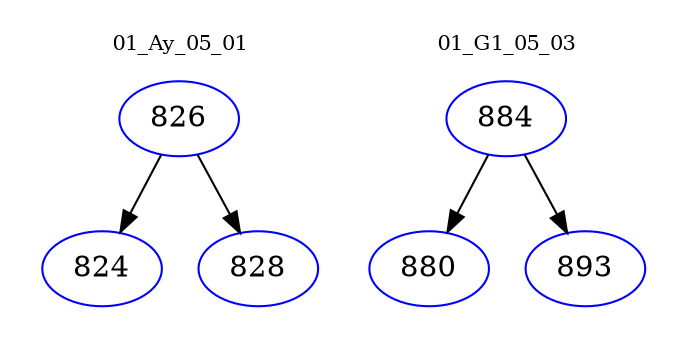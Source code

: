 digraph{
subgraph cluster_0 {
color = white
label = "01_Ay_05_01";
fontsize=10;
T0_826 [label="826", color="blue"]
T0_826 -> T0_824 [color="black"]
T0_824 [label="824", color="blue"]
T0_826 -> T0_828 [color="black"]
T0_828 [label="828", color="blue"]
}
subgraph cluster_1 {
color = white
label = "01_G1_05_03";
fontsize=10;
T1_884 [label="884", color="blue"]
T1_884 -> T1_880 [color="black"]
T1_880 [label="880", color="blue"]
T1_884 -> T1_893 [color="black"]
T1_893 [label="893", color="blue"]
}
}
